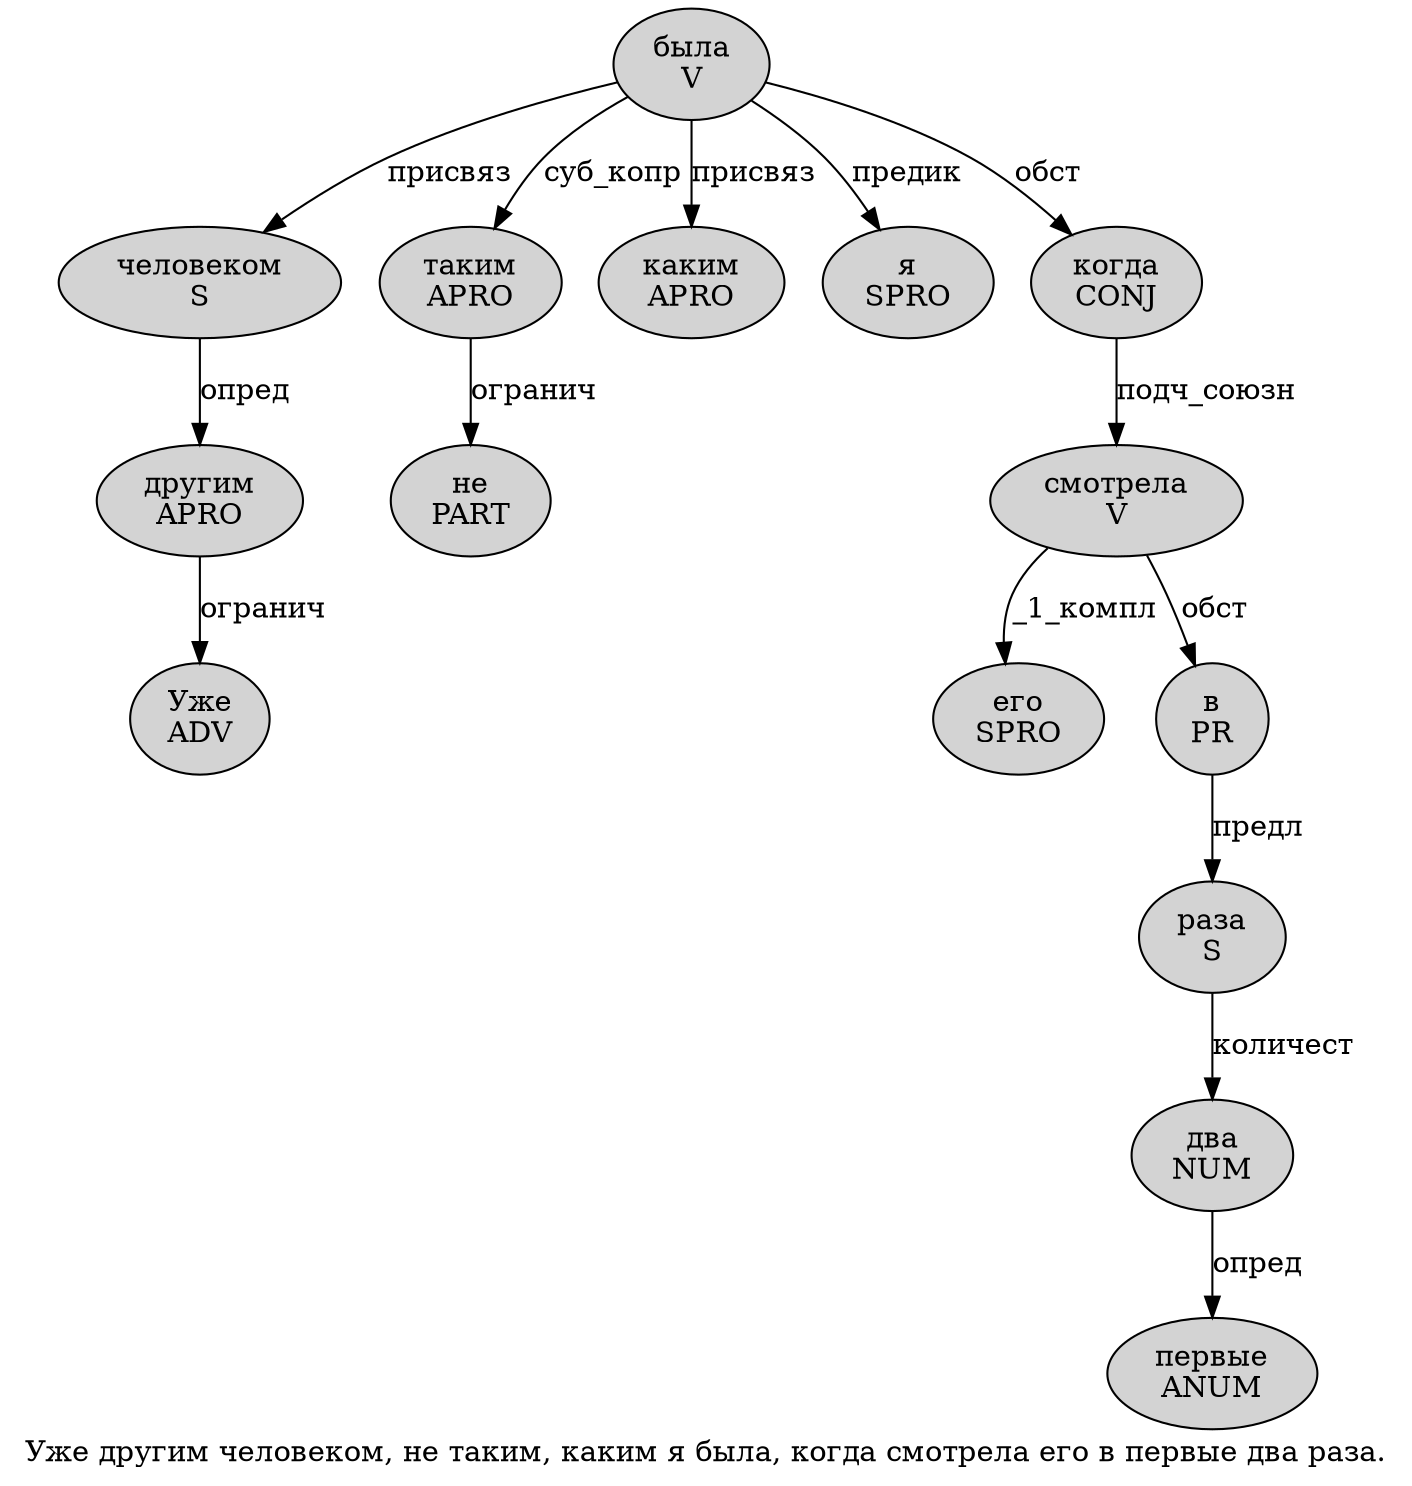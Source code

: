 digraph SENTENCE_1683 {
	graph [label="Уже другим человеком, не таким, каким я была, когда смотрела его в первые два раза."]
	node [style=filled]
		0 [label="Уже
ADV" color="" fillcolor=lightgray penwidth=1 shape=ellipse]
		1 [label="другим
APRO" color="" fillcolor=lightgray penwidth=1 shape=ellipse]
		2 [label="человеком
S" color="" fillcolor=lightgray penwidth=1 shape=ellipse]
		4 [label="не
PART" color="" fillcolor=lightgray penwidth=1 shape=ellipse]
		5 [label="таким
APRO" color="" fillcolor=lightgray penwidth=1 shape=ellipse]
		7 [label="каким
APRO" color="" fillcolor=lightgray penwidth=1 shape=ellipse]
		8 [label="я
SPRO" color="" fillcolor=lightgray penwidth=1 shape=ellipse]
		9 [label="была
V" color="" fillcolor=lightgray penwidth=1 shape=ellipse]
		11 [label="когда
CONJ" color="" fillcolor=lightgray penwidth=1 shape=ellipse]
		12 [label="смотрела
V" color="" fillcolor=lightgray penwidth=1 shape=ellipse]
		13 [label="его
SPRO" color="" fillcolor=lightgray penwidth=1 shape=ellipse]
		14 [label="в
PR" color="" fillcolor=lightgray penwidth=1 shape=ellipse]
		15 [label="первые
ANUM" color="" fillcolor=lightgray penwidth=1 shape=ellipse]
		16 [label="два
NUM" color="" fillcolor=lightgray penwidth=1 shape=ellipse]
		17 [label="раза
S" color="" fillcolor=lightgray penwidth=1 shape=ellipse]
			11 -> 12 [label="подч_союзн"]
			2 -> 1 [label="опред"]
			5 -> 4 [label="огранич"]
			16 -> 15 [label="опред"]
			12 -> 13 [label="_1_компл"]
			12 -> 14 [label="обст"]
			1 -> 0 [label="огранич"]
			14 -> 17 [label="предл"]
			17 -> 16 [label="количест"]
			9 -> 2 [label="присвяз"]
			9 -> 5 [label="суб_копр"]
			9 -> 7 [label="присвяз"]
			9 -> 8 [label="предик"]
			9 -> 11 [label="обст"]
}